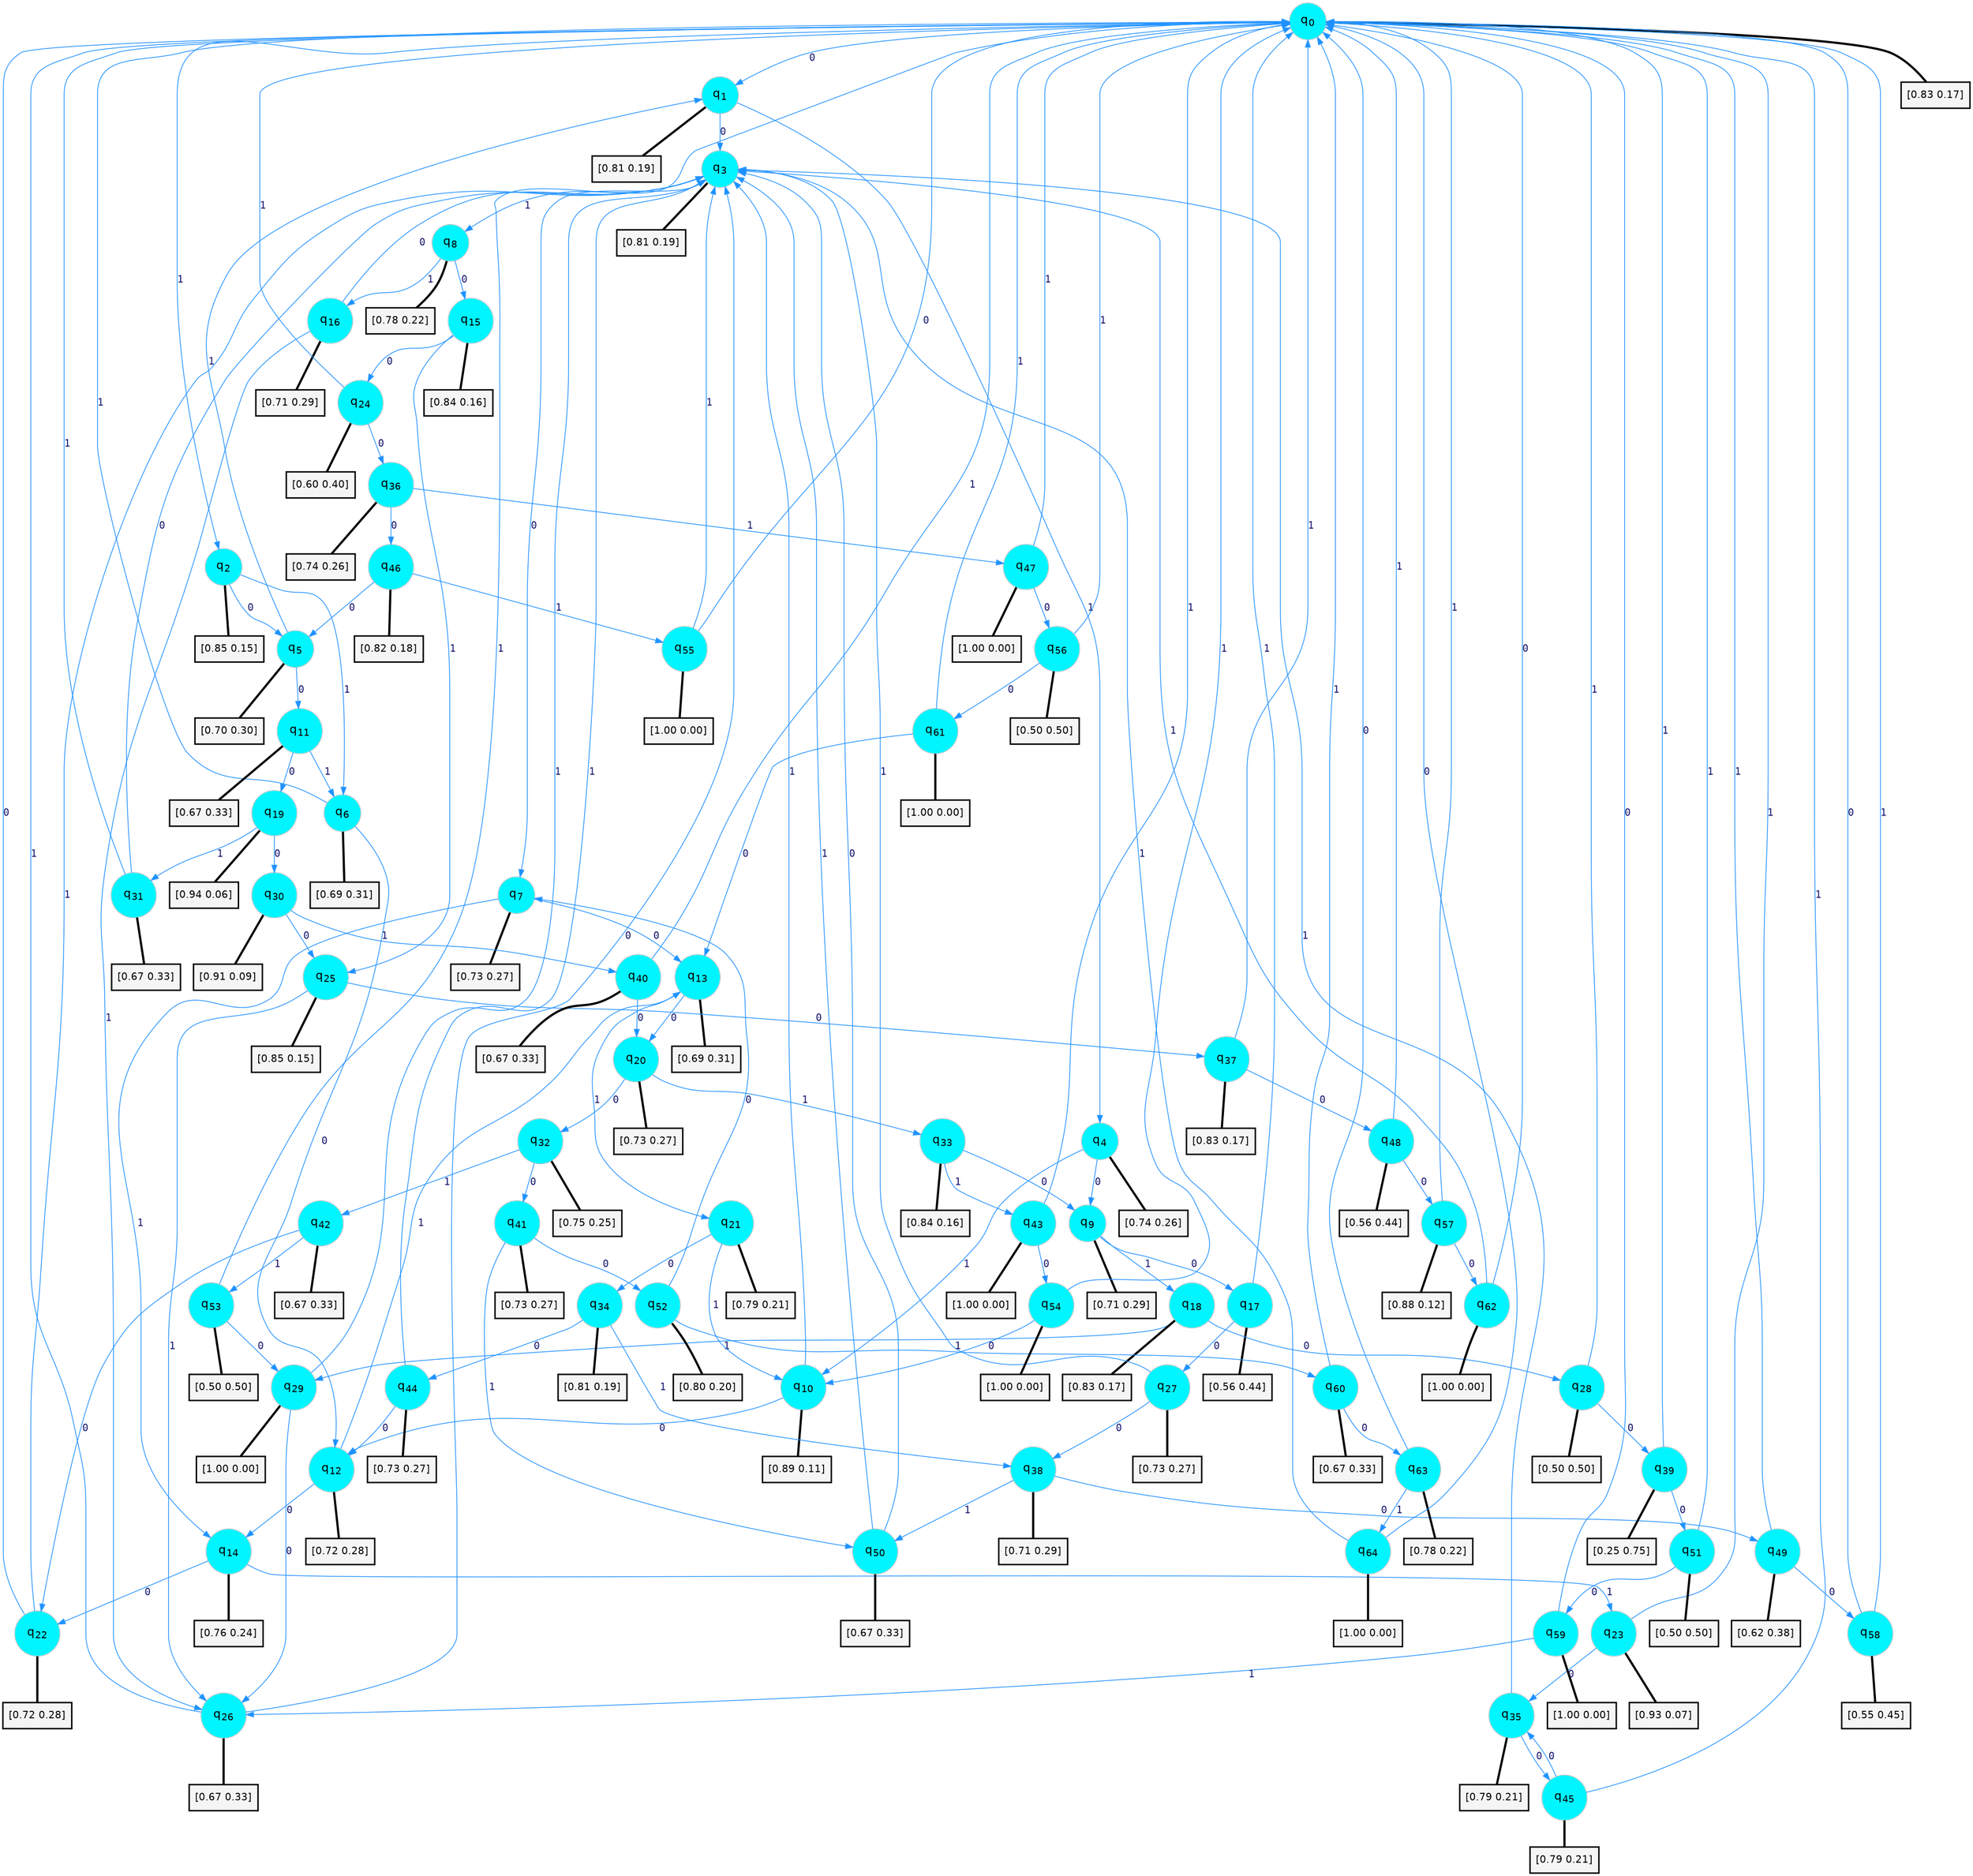 digraph G {
graph [
bgcolor=transparent, dpi=300, rankdir=TD, size="40,25"];
node [
color=gray, fillcolor=turquoise1, fontcolor=black, fontname=Helvetica, fontsize=16, fontweight=bold, shape=circle, style=filled];
edge [
arrowsize=1, color=dodgerblue1, fontcolor=midnightblue, fontname=courier, fontweight=bold, penwidth=1, style=solid, weight=20];
0[label=<q<SUB>0</SUB>>];
1[label=<q<SUB>1</SUB>>];
2[label=<q<SUB>2</SUB>>];
3[label=<q<SUB>3</SUB>>];
4[label=<q<SUB>4</SUB>>];
5[label=<q<SUB>5</SUB>>];
6[label=<q<SUB>6</SUB>>];
7[label=<q<SUB>7</SUB>>];
8[label=<q<SUB>8</SUB>>];
9[label=<q<SUB>9</SUB>>];
10[label=<q<SUB>10</SUB>>];
11[label=<q<SUB>11</SUB>>];
12[label=<q<SUB>12</SUB>>];
13[label=<q<SUB>13</SUB>>];
14[label=<q<SUB>14</SUB>>];
15[label=<q<SUB>15</SUB>>];
16[label=<q<SUB>16</SUB>>];
17[label=<q<SUB>17</SUB>>];
18[label=<q<SUB>18</SUB>>];
19[label=<q<SUB>19</SUB>>];
20[label=<q<SUB>20</SUB>>];
21[label=<q<SUB>21</SUB>>];
22[label=<q<SUB>22</SUB>>];
23[label=<q<SUB>23</SUB>>];
24[label=<q<SUB>24</SUB>>];
25[label=<q<SUB>25</SUB>>];
26[label=<q<SUB>26</SUB>>];
27[label=<q<SUB>27</SUB>>];
28[label=<q<SUB>28</SUB>>];
29[label=<q<SUB>29</SUB>>];
30[label=<q<SUB>30</SUB>>];
31[label=<q<SUB>31</SUB>>];
32[label=<q<SUB>32</SUB>>];
33[label=<q<SUB>33</SUB>>];
34[label=<q<SUB>34</SUB>>];
35[label=<q<SUB>35</SUB>>];
36[label=<q<SUB>36</SUB>>];
37[label=<q<SUB>37</SUB>>];
38[label=<q<SUB>38</SUB>>];
39[label=<q<SUB>39</SUB>>];
40[label=<q<SUB>40</SUB>>];
41[label=<q<SUB>41</SUB>>];
42[label=<q<SUB>42</SUB>>];
43[label=<q<SUB>43</SUB>>];
44[label=<q<SUB>44</SUB>>];
45[label=<q<SUB>45</SUB>>];
46[label=<q<SUB>46</SUB>>];
47[label=<q<SUB>47</SUB>>];
48[label=<q<SUB>48</SUB>>];
49[label=<q<SUB>49</SUB>>];
50[label=<q<SUB>50</SUB>>];
51[label=<q<SUB>51</SUB>>];
52[label=<q<SUB>52</SUB>>];
53[label=<q<SUB>53</SUB>>];
54[label=<q<SUB>54</SUB>>];
55[label=<q<SUB>55</SUB>>];
56[label=<q<SUB>56</SUB>>];
57[label=<q<SUB>57</SUB>>];
58[label=<q<SUB>58</SUB>>];
59[label=<q<SUB>59</SUB>>];
60[label=<q<SUB>60</SUB>>];
61[label=<q<SUB>61</SUB>>];
62[label=<q<SUB>62</SUB>>];
63[label=<q<SUB>63</SUB>>];
64[label=<q<SUB>64</SUB>>];
65[label="[0.83 0.17]", shape=box,fontcolor=black, fontname=Helvetica, fontsize=14, penwidth=2, fillcolor=whitesmoke,color=black];
66[label="[0.81 0.19]", shape=box,fontcolor=black, fontname=Helvetica, fontsize=14, penwidth=2, fillcolor=whitesmoke,color=black];
67[label="[0.85 0.15]", shape=box,fontcolor=black, fontname=Helvetica, fontsize=14, penwidth=2, fillcolor=whitesmoke,color=black];
68[label="[0.81 0.19]", shape=box,fontcolor=black, fontname=Helvetica, fontsize=14, penwidth=2, fillcolor=whitesmoke,color=black];
69[label="[0.74 0.26]", shape=box,fontcolor=black, fontname=Helvetica, fontsize=14, penwidth=2, fillcolor=whitesmoke,color=black];
70[label="[0.70 0.30]", shape=box,fontcolor=black, fontname=Helvetica, fontsize=14, penwidth=2, fillcolor=whitesmoke,color=black];
71[label="[0.69 0.31]", shape=box,fontcolor=black, fontname=Helvetica, fontsize=14, penwidth=2, fillcolor=whitesmoke,color=black];
72[label="[0.73 0.27]", shape=box,fontcolor=black, fontname=Helvetica, fontsize=14, penwidth=2, fillcolor=whitesmoke,color=black];
73[label="[0.78 0.22]", shape=box,fontcolor=black, fontname=Helvetica, fontsize=14, penwidth=2, fillcolor=whitesmoke,color=black];
74[label="[0.71 0.29]", shape=box,fontcolor=black, fontname=Helvetica, fontsize=14, penwidth=2, fillcolor=whitesmoke,color=black];
75[label="[0.89 0.11]", shape=box,fontcolor=black, fontname=Helvetica, fontsize=14, penwidth=2, fillcolor=whitesmoke,color=black];
76[label="[0.67 0.33]", shape=box,fontcolor=black, fontname=Helvetica, fontsize=14, penwidth=2, fillcolor=whitesmoke,color=black];
77[label="[0.72 0.28]", shape=box,fontcolor=black, fontname=Helvetica, fontsize=14, penwidth=2, fillcolor=whitesmoke,color=black];
78[label="[0.69 0.31]", shape=box,fontcolor=black, fontname=Helvetica, fontsize=14, penwidth=2, fillcolor=whitesmoke,color=black];
79[label="[0.76 0.24]", shape=box,fontcolor=black, fontname=Helvetica, fontsize=14, penwidth=2, fillcolor=whitesmoke,color=black];
80[label="[0.84 0.16]", shape=box,fontcolor=black, fontname=Helvetica, fontsize=14, penwidth=2, fillcolor=whitesmoke,color=black];
81[label="[0.71 0.29]", shape=box,fontcolor=black, fontname=Helvetica, fontsize=14, penwidth=2, fillcolor=whitesmoke,color=black];
82[label="[0.56 0.44]", shape=box,fontcolor=black, fontname=Helvetica, fontsize=14, penwidth=2, fillcolor=whitesmoke,color=black];
83[label="[0.83 0.17]", shape=box,fontcolor=black, fontname=Helvetica, fontsize=14, penwidth=2, fillcolor=whitesmoke,color=black];
84[label="[0.94 0.06]", shape=box,fontcolor=black, fontname=Helvetica, fontsize=14, penwidth=2, fillcolor=whitesmoke,color=black];
85[label="[0.73 0.27]", shape=box,fontcolor=black, fontname=Helvetica, fontsize=14, penwidth=2, fillcolor=whitesmoke,color=black];
86[label="[0.79 0.21]", shape=box,fontcolor=black, fontname=Helvetica, fontsize=14, penwidth=2, fillcolor=whitesmoke,color=black];
87[label="[0.72 0.28]", shape=box,fontcolor=black, fontname=Helvetica, fontsize=14, penwidth=2, fillcolor=whitesmoke,color=black];
88[label="[0.93 0.07]", shape=box,fontcolor=black, fontname=Helvetica, fontsize=14, penwidth=2, fillcolor=whitesmoke,color=black];
89[label="[0.60 0.40]", shape=box,fontcolor=black, fontname=Helvetica, fontsize=14, penwidth=2, fillcolor=whitesmoke,color=black];
90[label="[0.85 0.15]", shape=box,fontcolor=black, fontname=Helvetica, fontsize=14, penwidth=2, fillcolor=whitesmoke,color=black];
91[label="[0.67 0.33]", shape=box,fontcolor=black, fontname=Helvetica, fontsize=14, penwidth=2, fillcolor=whitesmoke,color=black];
92[label="[0.73 0.27]", shape=box,fontcolor=black, fontname=Helvetica, fontsize=14, penwidth=2, fillcolor=whitesmoke,color=black];
93[label="[0.50 0.50]", shape=box,fontcolor=black, fontname=Helvetica, fontsize=14, penwidth=2, fillcolor=whitesmoke,color=black];
94[label="[1.00 0.00]", shape=box,fontcolor=black, fontname=Helvetica, fontsize=14, penwidth=2, fillcolor=whitesmoke,color=black];
95[label="[0.91 0.09]", shape=box,fontcolor=black, fontname=Helvetica, fontsize=14, penwidth=2, fillcolor=whitesmoke,color=black];
96[label="[0.67 0.33]", shape=box,fontcolor=black, fontname=Helvetica, fontsize=14, penwidth=2, fillcolor=whitesmoke,color=black];
97[label="[0.75 0.25]", shape=box,fontcolor=black, fontname=Helvetica, fontsize=14, penwidth=2, fillcolor=whitesmoke,color=black];
98[label="[0.84 0.16]", shape=box,fontcolor=black, fontname=Helvetica, fontsize=14, penwidth=2, fillcolor=whitesmoke,color=black];
99[label="[0.81 0.19]", shape=box,fontcolor=black, fontname=Helvetica, fontsize=14, penwidth=2, fillcolor=whitesmoke,color=black];
100[label="[0.79 0.21]", shape=box,fontcolor=black, fontname=Helvetica, fontsize=14, penwidth=2, fillcolor=whitesmoke,color=black];
101[label="[0.74 0.26]", shape=box,fontcolor=black, fontname=Helvetica, fontsize=14, penwidth=2, fillcolor=whitesmoke,color=black];
102[label="[0.83 0.17]", shape=box,fontcolor=black, fontname=Helvetica, fontsize=14, penwidth=2, fillcolor=whitesmoke,color=black];
103[label="[0.71 0.29]", shape=box,fontcolor=black, fontname=Helvetica, fontsize=14, penwidth=2, fillcolor=whitesmoke,color=black];
104[label="[0.25 0.75]", shape=box,fontcolor=black, fontname=Helvetica, fontsize=14, penwidth=2, fillcolor=whitesmoke,color=black];
105[label="[0.67 0.33]", shape=box,fontcolor=black, fontname=Helvetica, fontsize=14, penwidth=2, fillcolor=whitesmoke,color=black];
106[label="[0.73 0.27]", shape=box,fontcolor=black, fontname=Helvetica, fontsize=14, penwidth=2, fillcolor=whitesmoke,color=black];
107[label="[0.67 0.33]", shape=box,fontcolor=black, fontname=Helvetica, fontsize=14, penwidth=2, fillcolor=whitesmoke,color=black];
108[label="[1.00 0.00]", shape=box,fontcolor=black, fontname=Helvetica, fontsize=14, penwidth=2, fillcolor=whitesmoke,color=black];
109[label="[0.73 0.27]", shape=box,fontcolor=black, fontname=Helvetica, fontsize=14, penwidth=2, fillcolor=whitesmoke,color=black];
110[label="[0.79 0.21]", shape=box,fontcolor=black, fontname=Helvetica, fontsize=14, penwidth=2, fillcolor=whitesmoke,color=black];
111[label="[0.82 0.18]", shape=box,fontcolor=black, fontname=Helvetica, fontsize=14, penwidth=2, fillcolor=whitesmoke,color=black];
112[label="[1.00 0.00]", shape=box,fontcolor=black, fontname=Helvetica, fontsize=14, penwidth=2, fillcolor=whitesmoke,color=black];
113[label="[0.56 0.44]", shape=box,fontcolor=black, fontname=Helvetica, fontsize=14, penwidth=2, fillcolor=whitesmoke,color=black];
114[label="[0.62 0.38]", shape=box,fontcolor=black, fontname=Helvetica, fontsize=14, penwidth=2, fillcolor=whitesmoke,color=black];
115[label="[0.67 0.33]", shape=box,fontcolor=black, fontname=Helvetica, fontsize=14, penwidth=2, fillcolor=whitesmoke,color=black];
116[label="[0.50 0.50]", shape=box,fontcolor=black, fontname=Helvetica, fontsize=14, penwidth=2, fillcolor=whitesmoke,color=black];
117[label="[0.80 0.20]", shape=box,fontcolor=black, fontname=Helvetica, fontsize=14, penwidth=2, fillcolor=whitesmoke,color=black];
118[label="[0.50 0.50]", shape=box,fontcolor=black, fontname=Helvetica, fontsize=14, penwidth=2, fillcolor=whitesmoke,color=black];
119[label="[1.00 0.00]", shape=box,fontcolor=black, fontname=Helvetica, fontsize=14, penwidth=2, fillcolor=whitesmoke,color=black];
120[label="[1.00 0.00]", shape=box,fontcolor=black, fontname=Helvetica, fontsize=14, penwidth=2, fillcolor=whitesmoke,color=black];
121[label="[0.50 0.50]", shape=box,fontcolor=black, fontname=Helvetica, fontsize=14, penwidth=2, fillcolor=whitesmoke,color=black];
122[label="[0.88 0.12]", shape=box,fontcolor=black, fontname=Helvetica, fontsize=14, penwidth=2, fillcolor=whitesmoke,color=black];
123[label="[0.55 0.45]", shape=box,fontcolor=black, fontname=Helvetica, fontsize=14, penwidth=2, fillcolor=whitesmoke,color=black];
124[label="[1.00 0.00]", shape=box,fontcolor=black, fontname=Helvetica, fontsize=14, penwidth=2, fillcolor=whitesmoke,color=black];
125[label="[0.67 0.33]", shape=box,fontcolor=black, fontname=Helvetica, fontsize=14, penwidth=2, fillcolor=whitesmoke,color=black];
126[label="[1.00 0.00]", shape=box,fontcolor=black, fontname=Helvetica, fontsize=14, penwidth=2, fillcolor=whitesmoke,color=black];
127[label="[1.00 0.00]", shape=box,fontcolor=black, fontname=Helvetica, fontsize=14, penwidth=2, fillcolor=whitesmoke,color=black];
128[label="[0.78 0.22]", shape=box,fontcolor=black, fontname=Helvetica, fontsize=14, penwidth=2, fillcolor=whitesmoke,color=black];
129[label="[1.00 0.00]", shape=box,fontcolor=black, fontname=Helvetica, fontsize=14, penwidth=2, fillcolor=whitesmoke,color=black];
0->1 [label=0];
0->2 [label=1];
0->65 [arrowhead=none, penwidth=3,color=black];
1->3 [label=0];
1->4 [label=1];
1->66 [arrowhead=none, penwidth=3,color=black];
2->5 [label=0];
2->6 [label=1];
2->67 [arrowhead=none, penwidth=3,color=black];
3->7 [label=0];
3->8 [label=1];
3->68 [arrowhead=none, penwidth=3,color=black];
4->9 [label=0];
4->10 [label=1];
4->69 [arrowhead=none, penwidth=3,color=black];
5->11 [label=0];
5->1 [label=1];
5->70 [arrowhead=none, penwidth=3,color=black];
6->12 [label=0];
6->0 [label=1];
6->71 [arrowhead=none, penwidth=3,color=black];
7->13 [label=0];
7->14 [label=1];
7->72 [arrowhead=none, penwidth=3,color=black];
8->15 [label=0];
8->16 [label=1];
8->73 [arrowhead=none, penwidth=3,color=black];
9->17 [label=0];
9->18 [label=1];
9->74 [arrowhead=none, penwidth=3,color=black];
10->12 [label=0];
10->3 [label=1];
10->75 [arrowhead=none, penwidth=3,color=black];
11->19 [label=0];
11->6 [label=1];
11->76 [arrowhead=none, penwidth=3,color=black];
12->14 [label=0];
12->13 [label=1];
12->77 [arrowhead=none, penwidth=3,color=black];
13->20 [label=0];
13->21 [label=1];
13->78 [arrowhead=none, penwidth=3,color=black];
14->22 [label=0];
14->23 [label=1];
14->79 [arrowhead=none, penwidth=3,color=black];
15->24 [label=0];
15->25 [label=1];
15->80 [arrowhead=none, penwidth=3,color=black];
16->3 [label=0];
16->26 [label=1];
16->81 [arrowhead=none, penwidth=3,color=black];
17->27 [label=0];
17->0 [label=1];
17->82 [arrowhead=none, penwidth=3,color=black];
18->28 [label=0];
18->29 [label=1];
18->83 [arrowhead=none, penwidth=3,color=black];
19->30 [label=0];
19->31 [label=1];
19->84 [arrowhead=none, penwidth=3,color=black];
20->32 [label=0];
20->33 [label=1];
20->85 [arrowhead=none, penwidth=3,color=black];
21->34 [label=0];
21->10 [label=1];
21->86 [arrowhead=none, penwidth=3,color=black];
22->0 [label=0];
22->3 [label=1];
22->87 [arrowhead=none, penwidth=3,color=black];
23->35 [label=0];
23->0 [label=1];
23->88 [arrowhead=none, penwidth=3,color=black];
24->36 [label=0];
24->0 [label=1];
24->89 [arrowhead=none, penwidth=3,color=black];
25->37 [label=0];
25->26 [label=1];
25->90 [arrowhead=none, penwidth=3,color=black];
26->3 [label=0];
26->0 [label=1];
26->91 [arrowhead=none, penwidth=3,color=black];
27->38 [label=0];
27->3 [label=1];
27->92 [arrowhead=none, penwidth=3,color=black];
28->39 [label=0];
28->0 [label=1];
28->93 [arrowhead=none, penwidth=3,color=black];
29->26 [label=0];
29->3 [label=1];
29->94 [arrowhead=none, penwidth=3,color=black];
30->25 [label=0];
30->40 [label=1];
30->95 [arrowhead=none, penwidth=3,color=black];
31->3 [label=0];
31->0 [label=1];
31->96 [arrowhead=none, penwidth=3,color=black];
32->41 [label=0];
32->42 [label=1];
32->97 [arrowhead=none, penwidth=3,color=black];
33->9 [label=0];
33->43 [label=1];
33->98 [arrowhead=none, penwidth=3,color=black];
34->44 [label=0];
34->38 [label=1];
34->99 [arrowhead=none, penwidth=3,color=black];
35->45 [label=0];
35->3 [label=1];
35->100 [arrowhead=none, penwidth=3,color=black];
36->46 [label=0];
36->47 [label=1];
36->101 [arrowhead=none, penwidth=3,color=black];
37->48 [label=0];
37->0 [label=1];
37->102 [arrowhead=none, penwidth=3,color=black];
38->49 [label=0];
38->50 [label=1];
38->103 [arrowhead=none, penwidth=3,color=black];
39->51 [label=0];
39->0 [label=1];
39->104 [arrowhead=none, penwidth=3,color=black];
40->20 [label=0];
40->0 [label=1];
40->105 [arrowhead=none, penwidth=3,color=black];
41->52 [label=0];
41->50 [label=1];
41->106 [arrowhead=none, penwidth=3,color=black];
42->22 [label=0];
42->53 [label=1];
42->107 [arrowhead=none, penwidth=3,color=black];
43->54 [label=0];
43->0 [label=1];
43->108 [arrowhead=none, penwidth=3,color=black];
44->12 [label=0];
44->3 [label=1];
44->109 [arrowhead=none, penwidth=3,color=black];
45->35 [label=0];
45->0 [label=1];
45->110 [arrowhead=none, penwidth=3,color=black];
46->5 [label=0];
46->55 [label=1];
46->111 [arrowhead=none, penwidth=3,color=black];
47->56 [label=0];
47->0 [label=1];
47->112 [arrowhead=none, penwidth=3,color=black];
48->57 [label=0];
48->0 [label=1];
48->113 [arrowhead=none, penwidth=3,color=black];
49->58 [label=0];
49->0 [label=1];
49->114 [arrowhead=none, penwidth=3,color=black];
50->3 [label=0];
50->3 [label=1];
50->115 [arrowhead=none, penwidth=3,color=black];
51->59 [label=0];
51->0 [label=1];
51->116 [arrowhead=none, penwidth=3,color=black];
52->7 [label=0];
52->60 [label=1];
52->117 [arrowhead=none, penwidth=3,color=black];
53->29 [label=0];
53->0 [label=1];
53->118 [arrowhead=none, penwidth=3,color=black];
54->10 [label=0];
54->0 [label=1];
54->119 [arrowhead=none, penwidth=3,color=black];
55->0 [label=0];
55->3 [label=1];
55->120 [arrowhead=none, penwidth=3,color=black];
56->61 [label=0];
56->0 [label=1];
56->121 [arrowhead=none, penwidth=3,color=black];
57->62 [label=0];
57->0 [label=1];
57->122 [arrowhead=none, penwidth=3,color=black];
58->0 [label=0];
58->0 [label=1];
58->123 [arrowhead=none, penwidth=3,color=black];
59->0 [label=0];
59->26 [label=1];
59->124 [arrowhead=none, penwidth=3,color=black];
60->63 [label=0];
60->0 [label=1];
60->125 [arrowhead=none, penwidth=3,color=black];
61->13 [label=0];
61->0 [label=1];
61->126 [arrowhead=none, penwidth=3,color=black];
62->0 [label=0];
62->3 [label=1];
62->127 [arrowhead=none, penwidth=3,color=black];
63->0 [label=0];
63->64 [label=1];
63->128 [arrowhead=none, penwidth=3,color=black];
64->0 [label=0];
64->3 [label=1];
64->129 [arrowhead=none, penwidth=3,color=black];
}
